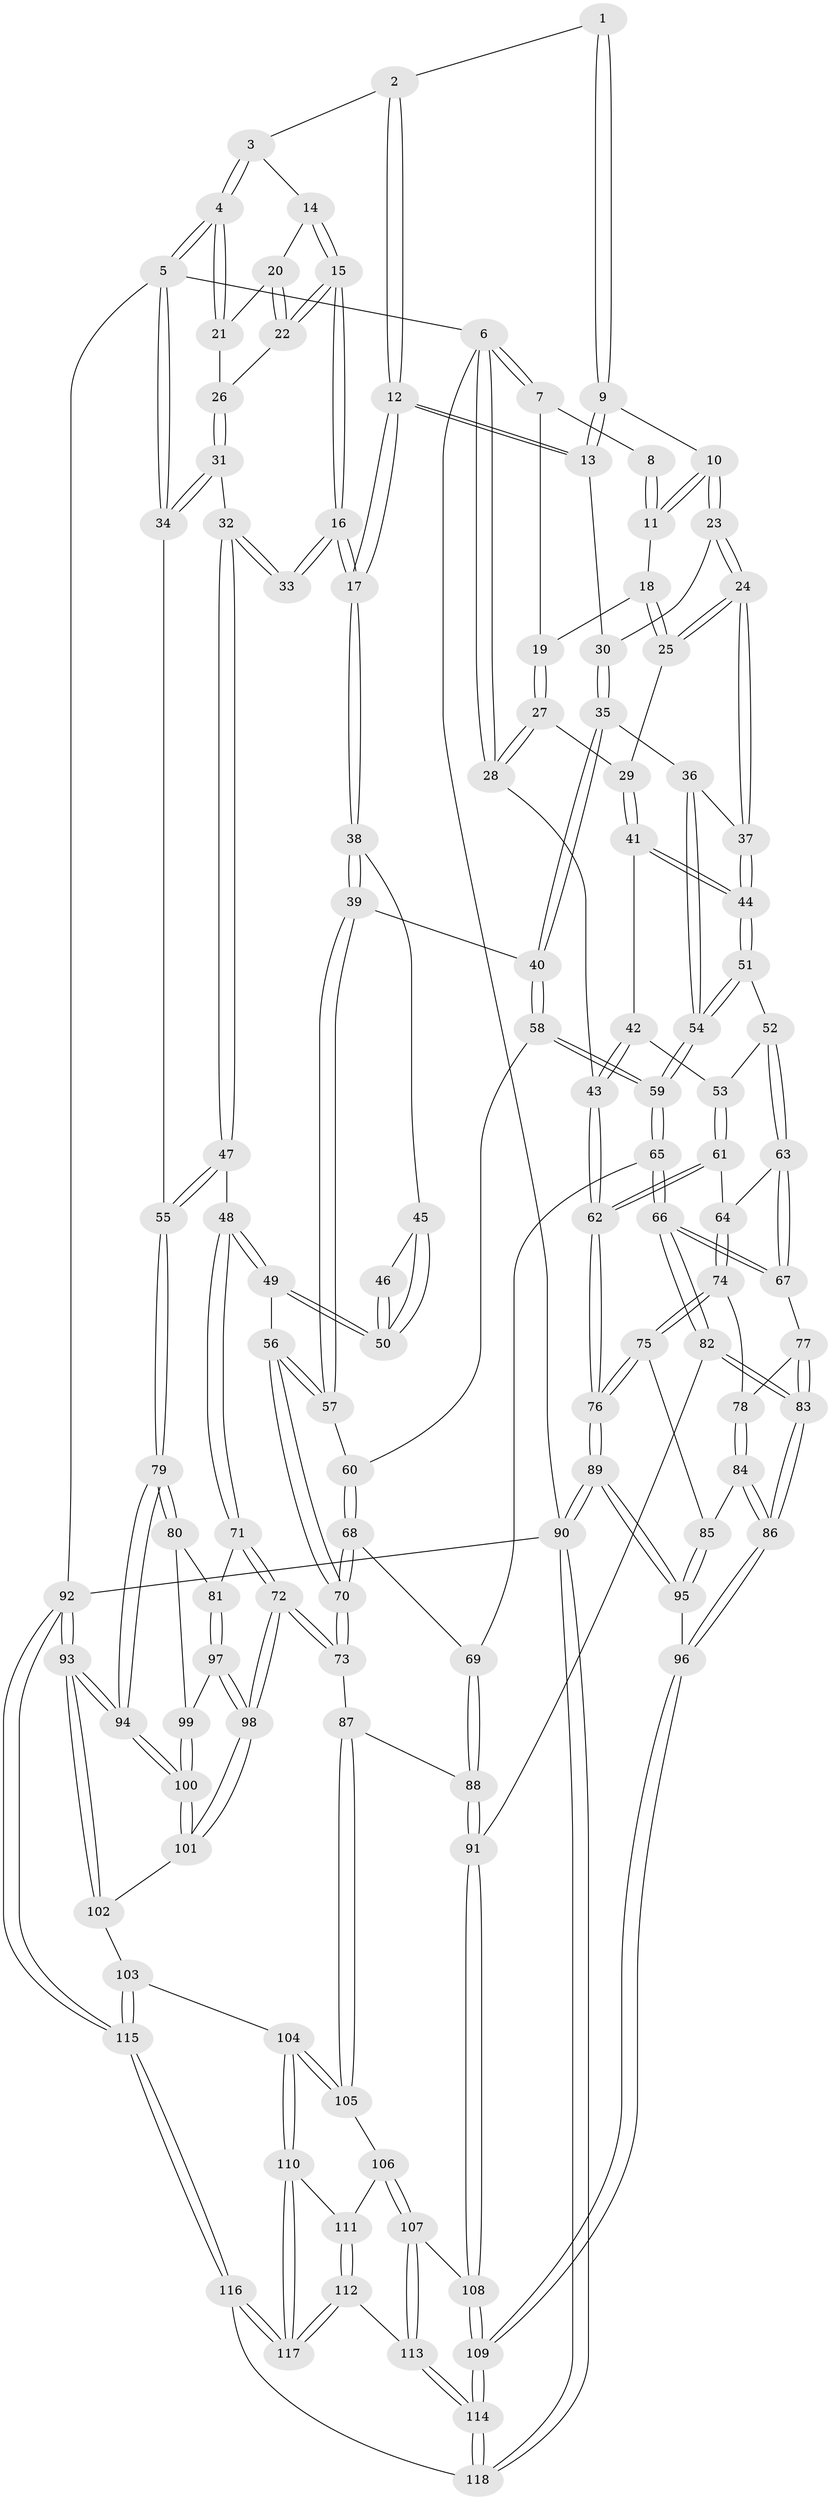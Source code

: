 // Generated by graph-tools (version 1.1) at 2025/00/03/09/25 05:00:25]
// undirected, 118 vertices, 292 edges
graph export_dot {
graph [start="1"]
  node [color=gray90,style=filled];
  1 [pos="+0.40530957370371484+0"];
  2 [pos="+0.6850733251738014+0"];
  3 [pos="+0.7320565655054672+0"];
  4 [pos="+1+0"];
  5 [pos="+1+0"];
  6 [pos="+0+0"];
  7 [pos="+0+0"];
  8 [pos="+0.2291568304009261+0"];
  9 [pos="+0.4273151696570634+0.06141453768095395"];
  10 [pos="+0.3107002627006597+0.06566601305353445"];
  11 [pos="+0.24962291149098687+0"];
  12 [pos="+0.5727028418814512+0.12854138681210758"];
  13 [pos="+0.47571346136679193+0.10432458838585613"];
  14 [pos="+0.7667237365109982+0"];
  15 [pos="+0.7857405440653485+0.14045877338147128"];
  16 [pos="+0.7822109361929828+0.1486021630598572"];
  17 [pos="+0.5878053824846673+0.16549000034021083"];
  18 [pos="+0.22384624830518954+0.008430666315317172"];
  19 [pos="+0.1446571786471524+0.0850823187906126"];
  20 [pos="+0.8497563590625556+0.042393759477452414"];
  21 [pos="+0.9109688432671069+0.07421053942485639"];
  22 [pos="+0.8564588278786591+0.10424618934322784"];
  23 [pos="+0.2985090650693073+0.15509867333144806"];
  24 [pos="+0.24486358017584572+0.19035445329356393"];
  25 [pos="+0.21252035847384304+0.1770391185248847"];
  26 [pos="+0.902187963924884+0.0972711626324659"];
  27 [pos="+0.10856099011093492+0.14346012148150852"];
  28 [pos="+0+0.015407925314696008"];
  29 [pos="+0.1254584436524865+0.16138951310533375"];
  30 [pos="+0.3634984057344265+0.1816938276305267"];
  31 [pos="+0.9797426700160734+0.22279823727358491"];
  32 [pos="+0.87907167883168+0.24565474737633572"];
  33 [pos="+0.8248156282723281+0.21547287577368107"];
  34 [pos="+1+0.24783022298559193"];
  35 [pos="+0.40262951282037474+0.27769393208223975"];
  36 [pos="+0.32330974433175513+0.29103026782119334"];
  37 [pos="+0.2462429120912791+0.20602134431926047"];
  38 [pos="+0.5825493421832665+0.20794208821080565"];
  39 [pos="+0.5414794530248928+0.29612404839545314"];
  40 [pos="+0.4165676245062028+0.2856251636708034"];
  41 [pos="+0.11058943961945779+0.26494283641496635"];
  42 [pos="+0.07896318505096954+0.28686303436360316"];
  43 [pos="+0+0.352183354274358"];
  44 [pos="+0.1986556330380277+0.3222489947038796"];
  45 [pos="+0.711838834652659+0.27370564747104154"];
  46 [pos="+0.7941948042770824+0.24035845644927942"];
  47 [pos="+0.8251011185245325+0.422014486629236"];
  48 [pos="+0.7983162286120168+0.44243703628049674"];
  49 [pos="+0.7613662840409092+0.4177825613566023"];
  50 [pos="+0.7499186334128838+0.35551546708615633"];
  51 [pos="+0.21276779543524635+0.3741297041509746"];
  52 [pos="+0.159045225733354+0.400790918065484"];
  53 [pos="+0.12697752012939623+0.3901468933304683"];
  54 [pos="+0.2528539775805178+0.39005635605218286"];
  55 [pos="+1+0.3975332048932072"];
  56 [pos="+0.5659129365238557+0.3845125102095712"];
  57 [pos="+0.5583145742007951+0.374125727459271"];
  58 [pos="+0.35691626269831095+0.40160589531090235"];
  59 [pos="+0.27466616356361706+0.414753549643778"];
  60 [pos="+0.42099384529829026+0.43932677470648374"];
  61 [pos="+0+0.39399013791888454"];
  62 [pos="+0+0.35233527641130885"];
  63 [pos="+0.13229359562185103+0.47726662462446784"];
  64 [pos="+0.10940718554152314+0.4908137245885303"];
  65 [pos="+0.2827272990880346+0.5237812573356864"];
  66 [pos="+0.26899913459738234+0.5392937176619005"];
  67 [pos="+0.21418633398531942+0.5402412379090072"];
  68 [pos="+0.4009373433612857+0.5282647357900344"];
  69 [pos="+0.38246922280924206+0.5381438743092735"];
  70 [pos="+0.561208616334712+0.5691880300864733"];
  71 [pos="+0.7983812206592878+0.4539230961174467"];
  72 [pos="+0.66724356444957+0.6669434103520152"];
  73 [pos="+0.5890888625859042+0.6287447952271548"];
  74 [pos="+0.0943434202447756+0.5153577037955133"];
  75 [pos="+0.052412545840997755+0.5502078316606781"];
  76 [pos="+0+0.6552527478451048"];
  77 [pos="+0.1718015480174041+0.5715995575519074"];
  78 [pos="+0.1601679443781302+0.5754262717084084"];
  79 [pos="+1+0.6601671389112992"];
  80 [pos="+0.9511842268997719+0.5996131550736008"];
  81 [pos="+0.9044082656054707+0.5642184416432177"];
  82 [pos="+0.27018518641751155+0.7264395202795056"];
  83 [pos="+0.2250857848277281+0.747318929637479"];
  84 [pos="+0.1437634460796424+0.5915948303983826"];
  85 [pos="+0.133624333902484+0.5950555744921772"];
  86 [pos="+0.2156733262085638+0.7527997888623694"];
  87 [pos="+0.43381367600824444+0.708048153153313"];
  88 [pos="+0.3997231246324125+0.7125348710639443"];
  89 [pos="+0+0.7571043177082042"];
  90 [pos="+0+1"];
  91 [pos="+0.3585845551140393+0.736349715971493"];
  92 [pos="+1+1"];
  93 [pos="+1+1"];
  94 [pos="+1+0.9856091523369941"];
  95 [pos="+0.021119919062265045+0.776327557193745"];
  96 [pos="+0.14788578428747365+0.8025316048778345"];
  97 [pos="+0.700252469063589+0.6733289031740181"];
  98 [pos="+0.6715963357755068+0.6741954109153342"];
  99 [pos="+0.8043106266197152+0.6789831795482301"];
  100 [pos="+0.9911858206628469+0.8176001310498437"];
  101 [pos="+0.6767076610163888+0.7381526797419334"];
  102 [pos="+0.6744687647668264+0.7593983143561628"];
  103 [pos="+0.6418808015818249+0.8220832127611545"];
  104 [pos="+0.6226624367347868+0.8339638944747086"];
  105 [pos="+0.5208152695043552+0.8315297789173188"];
  106 [pos="+0.45991526859222365+0.8786368078011293"];
  107 [pos="+0.45924709575576844+0.8789178118859126"];
  108 [pos="+0.39668151864236595+0.8641218693331307"];
  109 [pos="+0.2624565210403763+1"];
  110 [pos="+0.581184949462657+0.9137135087001642"];
  111 [pos="+0.5097610481728997+0.9028673567917834"];
  112 [pos="+0.524480194369221+0.9802826408568741"];
  113 [pos="+0.47113652626802077+0.9279414611848142"];
  114 [pos="+0.2672868300224084+1"];
  115 [pos="+0.8911253097717307+1"];
  116 [pos="+0.570641090703569+1"];
  117 [pos="+0.5543309334994186+1"];
  118 [pos="+0.26694154497729217+1"];
  1 -- 2;
  1 -- 9;
  1 -- 9;
  2 -- 3;
  2 -- 12;
  2 -- 12;
  3 -- 4;
  3 -- 4;
  3 -- 14;
  4 -- 5;
  4 -- 5;
  4 -- 21;
  4 -- 21;
  5 -- 6;
  5 -- 34;
  5 -- 34;
  5 -- 92;
  6 -- 7;
  6 -- 7;
  6 -- 28;
  6 -- 28;
  6 -- 90;
  7 -- 8;
  7 -- 19;
  8 -- 11;
  8 -- 11;
  9 -- 10;
  9 -- 13;
  9 -- 13;
  10 -- 11;
  10 -- 11;
  10 -- 23;
  10 -- 23;
  11 -- 18;
  12 -- 13;
  12 -- 13;
  12 -- 17;
  12 -- 17;
  13 -- 30;
  14 -- 15;
  14 -- 15;
  14 -- 20;
  15 -- 16;
  15 -- 16;
  15 -- 22;
  15 -- 22;
  16 -- 17;
  16 -- 17;
  16 -- 33;
  16 -- 33;
  17 -- 38;
  17 -- 38;
  18 -- 19;
  18 -- 25;
  18 -- 25;
  19 -- 27;
  19 -- 27;
  20 -- 21;
  20 -- 22;
  20 -- 22;
  21 -- 26;
  22 -- 26;
  23 -- 24;
  23 -- 24;
  23 -- 30;
  24 -- 25;
  24 -- 25;
  24 -- 37;
  24 -- 37;
  25 -- 29;
  26 -- 31;
  26 -- 31;
  27 -- 28;
  27 -- 28;
  27 -- 29;
  28 -- 43;
  29 -- 41;
  29 -- 41;
  30 -- 35;
  30 -- 35;
  31 -- 32;
  31 -- 34;
  31 -- 34;
  32 -- 33;
  32 -- 33;
  32 -- 47;
  32 -- 47;
  34 -- 55;
  35 -- 36;
  35 -- 40;
  35 -- 40;
  36 -- 37;
  36 -- 54;
  36 -- 54;
  37 -- 44;
  37 -- 44;
  38 -- 39;
  38 -- 39;
  38 -- 45;
  39 -- 40;
  39 -- 57;
  39 -- 57;
  40 -- 58;
  40 -- 58;
  41 -- 42;
  41 -- 44;
  41 -- 44;
  42 -- 43;
  42 -- 43;
  42 -- 53;
  43 -- 62;
  43 -- 62;
  44 -- 51;
  44 -- 51;
  45 -- 46;
  45 -- 50;
  45 -- 50;
  46 -- 50;
  46 -- 50;
  47 -- 48;
  47 -- 55;
  47 -- 55;
  48 -- 49;
  48 -- 49;
  48 -- 71;
  48 -- 71;
  49 -- 50;
  49 -- 50;
  49 -- 56;
  51 -- 52;
  51 -- 54;
  51 -- 54;
  52 -- 53;
  52 -- 63;
  52 -- 63;
  53 -- 61;
  53 -- 61;
  54 -- 59;
  54 -- 59;
  55 -- 79;
  55 -- 79;
  56 -- 57;
  56 -- 57;
  56 -- 70;
  56 -- 70;
  57 -- 60;
  58 -- 59;
  58 -- 59;
  58 -- 60;
  59 -- 65;
  59 -- 65;
  60 -- 68;
  60 -- 68;
  61 -- 62;
  61 -- 62;
  61 -- 64;
  62 -- 76;
  62 -- 76;
  63 -- 64;
  63 -- 67;
  63 -- 67;
  64 -- 74;
  64 -- 74;
  65 -- 66;
  65 -- 66;
  65 -- 69;
  66 -- 67;
  66 -- 67;
  66 -- 82;
  66 -- 82;
  67 -- 77;
  68 -- 69;
  68 -- 70;
  68 -- 70;
  69 -- 88;
  69 -- 88;
  70 -- 73;
  70 -- 73;
  71 -- 72;
  71 -- 72;
  71 -- 81;
  72 -- 73;
  72 -- 73;
  72 -- 98;
  72 -- 98;
  73 -- 87;
  74 -- 75;
  74 -- 75;
  74 -- 78;
  75 -- 76;
  75 -- 76;
  75 -- 85;
  76 -- 89;
  76 -- 89;
  77 -- 78;
  77 -- 83;
  77 -- 83;
  78 -- 84;
  78 -- 84;
  79 -- 80;
  79 -- 80;
  79 -- 94;
  79 -- 94;
  80 -- 81;
  80 -- 99;
  81 -- 97;
  81 -- 97;
  82 -- 83;
  82 -- 83;
  82 -- 91;
  83 -- 86;
  83 -- 86;
  84 -- 85;
  84 -- 86;
  84 -- 86;
  85 -- 95;
  85 -- 95;
  86 -- 96;
  86 -- 96;
  87 -- 88;
  87 -- 105;
  87 -- 105;
  88 -- 91;
  88 -- 91;
  89 -- 90;
  89 -- 90;
  89 -- 95;
  89 -- 95;
  90 -- 118;
  90 -- 118;
  90 -- 92;
  91 -- 108;
  91 -- 108;
  92 -- 93;
  92 -- 93;
  92 -- 115;
  92 -- 115;
  93 -- 94;
  93 -- 94;
  93 -- 102;
  93 -- 102;
  94 -- 100;
  94 -- 100;
  95 -- 96;
  96 -- 109;
  96 -- 109;
  97 -- 98;
  97 -- 98;
  97 -- 99;
  98 -- 101;
  98 -- 101;
  99 -- 100;
  99 -- 100;
  100 -- 101;
  100 -- 101;
  101 -- 102;
  102 -- 103;
  103 -- 104;
  103 -- 115;
  103 -- 115;
  104 -- 105;
  104 -- 105;
  104 -- 110;
  104 -- 110;
  105 -- 106;
  106 -- 107;
  106 -- 107;
  106 -- 111;
  107 -- 108;
  107 -- 113;
  107 -- 113;
  108 -- 109;
  108 -- 109;
  109 -- 114;
  109 -- 114;
  110 -- 111;
  110 -- 117;
  110 -- 117;
  111 -- 112;
  111 -- 112;
  112 -- 113;
  112 -- 117;
  112 -- 117;
  113 -- 114;
  113 -- 114;
  114 -- 118;
  114 -- 118;
  115 -- 116;
  115 -- 116;
  116 -- 117;
  116 -- 117;
  116 -- 118;
}
